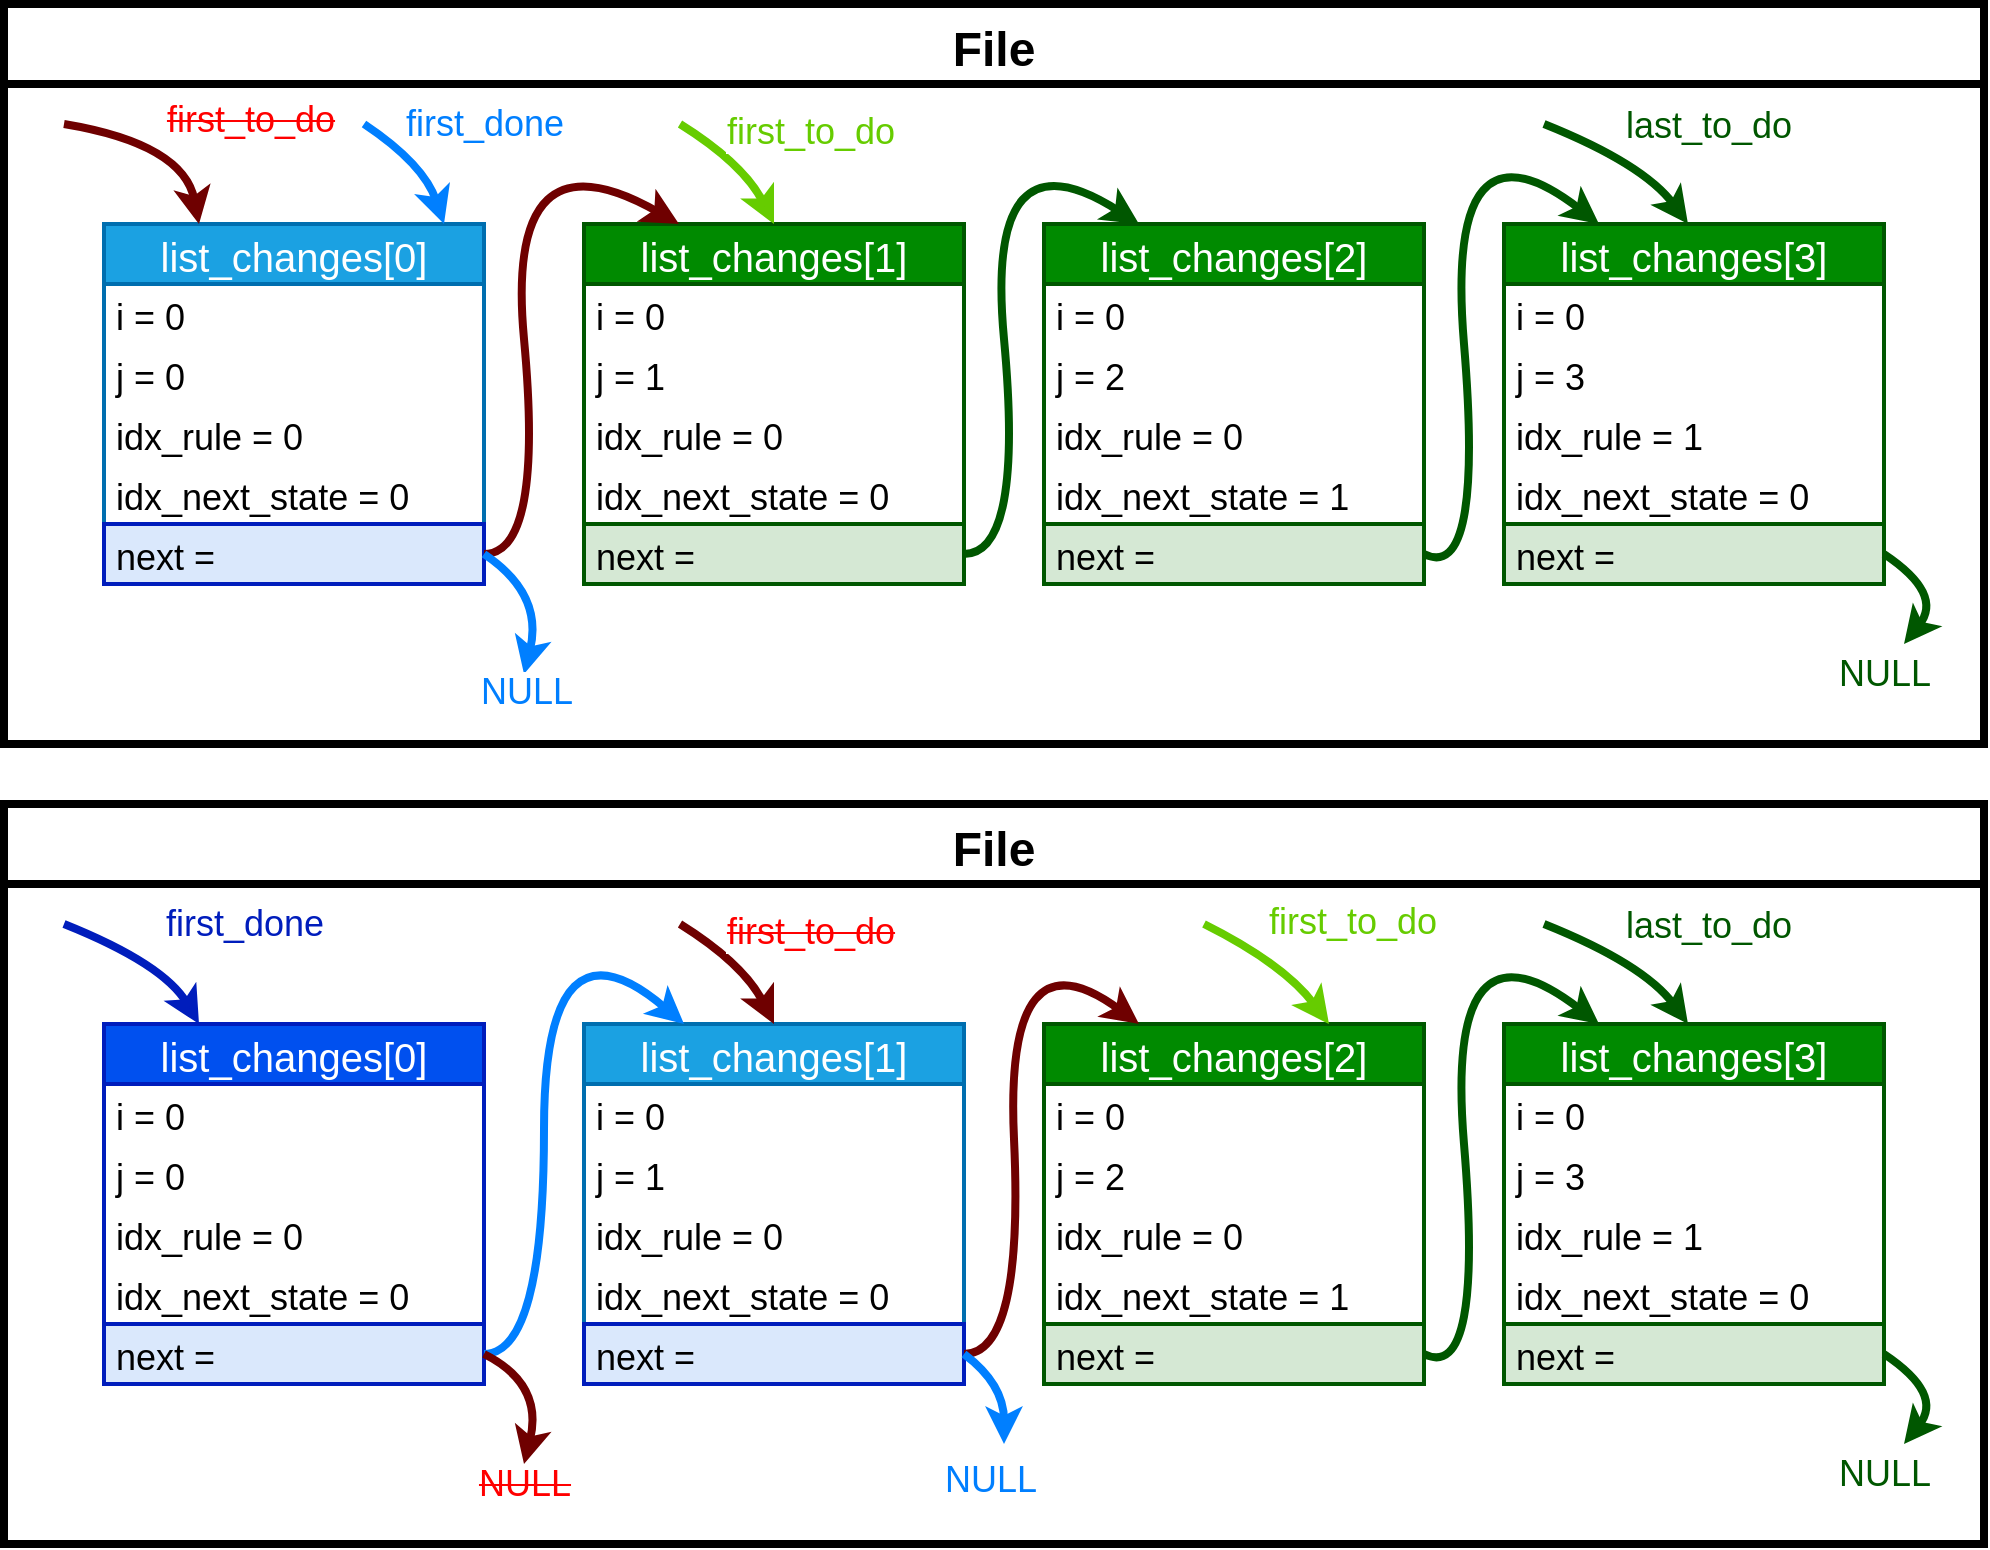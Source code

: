 <mxfile version="15.8.7" type="device"><diagram id="prtHgNgQTEPvFCAcTncT" name="Page-1"><mxGraphModel dx="1422" dy="879" grid="1" gridSize="10" guides="1" tooltips="1" connect="1" arrows="1" fold="1" page="1" pageScale="1" pageWidth="827" pageHeight="1169" math="0" shadow="0"><root><mxCell id="0"/><mxCell id="1" parent="0"/><mxCell id="sNQoP_HgzW2WNexT-OtS-199" value="File" style="swimlane;strokeWidth=4;fontSize=24;startSize=40;" parent="1" vertex="1"><mxGeometry x="340" y="190" width="990" height="370" as="geometry"/></mxCell><mxCell id="sNQoP_HgzW2WNexT-OtS-200" value="list_changes[0]" style="swimlane;fontStyle=0;childLayout=stackLayout;horizontal=1;startSize=30;horizontalStack=0;resizeParent=1;resizeParentMax=0;resizeLast=0;collapsible=1;marginBottom=0;fontSize=20;strokeWidth=2;fillColor=#1ba1e2;strokeColor=#006EAF;fontColor=#ffffff;" parent="sNQoP_HgzW2WNexT-OtS-199" vertex="1"><mxGeometry x="50" y="110" width="190" height="180" as="geometry"/></mxCell><mxCell id="sNQoP_HgzW2WNexT-OtS-201" value="i = 0" style="text;strokeColor=none;fillColor=none;align=left;verticalAlign=middle;spacingLeft=4;spacingRight=4;overflow=hidden;points=[[0,0.5],[1,0.5]];portConstraint=eastwest;rotatable=0;fontSize=18;" parent="sNQoP_HgzW2WNexT-OtS-200" vertex="1"><mxGeometry y="30" width="190" height="30" as="geometry"/></mxCell><mxCell id="sNQoP_HgzW2WNexT-OtS-202" value="j = 0" style="text;strokeColor=none;fillColor=none;align=left;verticalAlign=middle;spacingLeft=4;spacingRight=4;overflow=hidden;points=[[0,0.5],[1,0.5]];portConstraint=eastwest;rotatable=0;fontSize=18;" parent="sNQoP_HgzW2WNexT-OtS-200" vertex="1"><mxGeometry y="60" width="190" height="30" as="geometry"/></mxCell><mxCell id="sNQoP_HgzW2WNexT-OtS-203" value="idx_rule = 0" style="text;strokeColor=none;fillColor=none;align=left;verticalAlign=middle;spacingLeft=4;spacingRight=4;overflow=hidden;points=[[0,0.5],[1,0.5]];portConstraint=eastwest;rotatable=0;fontSize=18;" parent="sNQoP_HgzW2WNexT-OtS-200" vertex="1"><mxGeometry y="90" width="190" height="30" as="geometry"/></mxCell><mxCell id="sNQoP_HgzW2WNexT-OtS-204" value="idx_next_state = 0" style="text;strokeColor=none;fillColor=none;align=left;verticalAlign=middle;spacingLeft=4;spacingRight=4;overflow=hidden;points=[[0,0.5],[1,0.5]];portConstraint=eastwest;rotatable=0;fontSize=18;" parent="sNQoP_HgzW2WNexT-OtS-200" vertex="1"><mxGeometry y="120" width="190" height="30" as="geometry"/></mxCell><mxCell id="sNQoP_HgzW2WNexT-OtS-205" value="next =" style="text;strokeColor=#001DBC;fillColor=#dae8fc;align=left;verticalAlign=middle;spacingLeft=4;spacingRight=4;overflow=hidden;points=[[0,0.5],[1,0.5]];portConstraint=eastwest;rotatable=0;fontSize=18;strokeWidth=2;" parent="sNQoP_HgzW2WNexT-OtS-200" vertex="1"><mxGeometry y="150" width="190" height="30" as="geometry"/></mxCell><mxCell id="sNQoP_HgzW2WNexT-OtS-206" value="list_changes[2]" style="swimlane;fontStyle=0;childLayout=stackLayout;horizontal=1;startSize=30;horizontalStack=0;resizeParent=1;resizeParentMax=0;resizeLast=0;collapsible=1;marginBottom=0;fontSize=20;strokeWidth=2;fillColor=#008a00;strokeColor=#005700;fontColor=#ffffff;" parent="sNQoP_HgzW2WNexT-OtS-199" vertex="1"><mxGeometry x="520" y="110" width="190" height="180" as="geometry"/></mxCell><mxCell id="sNQoP_HgzW2WNexT-OtS-207" value="i = 0" style="text;strokeColor=none;fillColor=none;align=left;verticalAlign=middle;spacingLeft=4;spacingRight=4;overflow=hidden;points=[[0,0.5],[1,0.5]];portConstraint=eastwest;rotatable=0;fontSize=18;" parent="sNQoP_HgzW2WNexT-OtS-206" vertex="1"><mxGeometry y="30" width="190" height="30" as="geometry"/></mxCell><mxCell id="sNQoP_HgzW2WNexT-OtS-208" value="j = 2" style="text;strokeColor=none;fillColor=none;align=left;verticalAlign=middle;spacingLeft=4;spacingRight=4;overflow=hidden;points=[[0,0.5],[1,0.5]];portConstraint=eastwest;rotatable=0;fontSize=18;" parent="sNQoP_HgzW2WNexT-OtS-206" vertex="1"><mxGeometry y="60" width="190" height="30" as="geometry"/></mxCell><mxCell id="sNQoP_HgzW2WNexT-OtS-209" value="idx_rule = 0" style="text;strokeColor=none;fillColor=none;align=left;verticalAlign=middle;spacingLeft=4;spacingRight=4;overflow=hidden;points=[[0,0.5],[1,0.5]];portConstraint=eastwest;rotatable=0;fontSize=18;" parent="sNQoP_HgzW2WNexT-OtS-206" vertex="1"><mxGeometry y="90" width="190" height="30" as="geometry"/></mxCell><mxCell id="sNQoP_HgzW2WNexT-OtS-210" value="idx_next_state = 1" style="text;strokeColor=none;fillColor=none;align=left;verticalAlign=middle;spacingLeft=4;spacingRight=4;overflow=hidden;points=[[0,0.5],[1,0.5]];portConstraint=eastwest;rotatable=0;fontSize=18;" parent="sNQoP_HgzW2WNexT-OtS-206" vertex="1"><mxGeometry y="120" width="190" height="30" as="geometry"/></mxCell><mxCell id="sNQoP_HgzW2WNexT-OtS-211" value="next =" style="text;strokeColor=#005700;fillColor=#d5e8d4;align=left;verticalAlign=middle;spacingLeft=4;spacingRight=4;overflow=hidden;points=[[0,0.5],[1,0.5]];portConstraint=eastwest;rotatable=0;fontSize=18;strokeWidth=2;" parent="sNQoP_HgzW2WNexT-OtS-206" vertex="1"><mxGeometry y="150" width="190" height="30" as="geometry"/></mxCell><mxCell id="sNQoP_HgzW2WNexT-OtS-212" value="list_changes[3]" style="swimlane;fontStyle=0;childLayout=stackLayout;horizontal=1;startSize=30;horizontalStack=0;resizeParent=1;resizeParentMax=0;resizeLast=0;collapsible=1;marginBottom=0;fontSize=20;strokeWidth=2;fillColor=#008a00;strokeColor=#005700;fontColor=#ffffff;" parent="sNQoP_HgzW2WNexT-OtS-199" vertex="1"><mxGeometry x="750" y="110" width="190" height="180" as="geometry"/></mxCell><mxCell id="sNQoP_HgzW2WNexT-OtS-213" value="" style="curved=1;endArrow=classic;html=1;rounded=0;fontSize=18;strokeWidth=4;fillColor=#60a917;strokeColor=#005700;entryX=0.5;entryY=0;entryDx=0;entryDy=0;" parent="sNQoP_HgzW2WNexT-OtS-212" edge="1"><mxGeometry width="50" height="50" relative="1" as="geometry"><mxPoint x="20" y="-50" as="sourcePoint"/><mxPoint x="92" as="targetPoint"/><Array as="points"><mxPoint x="70" y="-30"/></Array></mxGeometry></mxCell><mxCell id="sNQoP_HgzW2WNexT-OtS-214" value="&lt;font&gt;last_to_do&lt;/font&gt;" style="edgeLabel;html=1;align=center;verticalAlign=middle;resizable=0;points=[];fontSize=18;fontColor=#005700;" parent="sNQoP_HgzW2WNexT-OtS-213" vertex="1" connectable="0"><mxGeometry x="0.234" y="-6" relative="1" as="geometry"><mxPoint x="35" y="-25" as="offset"/></mxGeometry></mxCell><mxCell id="sNQoP_HgzW2WNexT-OtS-215" value="i = 0" style="text;strokeColor=none;fillColor=none;align=left;verticalAlign=middle;spacingLeft=4;spacingRight=4;overflow=hidden;points=[[0,0.5],[1,0.5]];portConstraint=eastwest;rotatable=0;fontSize=18;" parent="sNQoP_HgzW2WNexT-OtS-212" vertex="1"><mxGeometry y="30" width="190" height="30" as="geometry"/></mxCell><mxCell id="sNQoP_HgzW2WNexT-OtS-216" value="j = 3" style="text;strokeColor=none;fillColor=none;align=left;verticalAlign=middle;spacingLeft=4;spacingRight=4;overflow=hidden;points=[[0,0.5],[1,0.5]];portConstraint=eastwest;rotatable=0;fontSize=18;" parent="sNQoP_HgzW2WNexT-OtS-212" vertex="1"><mxGeometry y="60" width="190" height="30" as="geometry"/></mxCell><mxCell id="sNQoP_HgzW2WNexT-OtS-217" value="idx_rule = 1" style="text;strokeColor=none;fillColor=none;align=left;verticalAlign=middle;spacingLeft=4;spacingRight=4;overflow=hidden;points=[[0,0.5],[1,0.5]];portConstraint=eastwest;rotatable=0;fontSize=18;" parent="sNQoP_HgzW2WNexT-OtS-212" vertex="1"><mxGeometry y="90" width="190" height="30" as="geometry"/></mxCell><mxCell id="sNQoP_HgzW2WNexT-OtS-218" value="idx_next_state = 0" style="text;strokeColor=none;fillColor=none;align=left;verticalAlign=middle;spacingLeft=4;spacingRight=4;overflow=hidden;points=[[0,0.5],[1,0.5]];portConstraint=eastwest;rotatable=0;fontSize=18;" parent="sNQoP_HgzW2WNexT-OtS-212" vertex="1"><mxGeometry y="120" width="190" height="30" as="geometry"/></mxCell><mxCell id="sNQoP_HgzW2WNexT-OtS-219" value="next =" style="text;strokeColor=#005700;fillColor=#d5e8d4;align=left;verticalAlign=middle;spacingLeft=4;spacingRight=4;overflow=hidden;points=[[0,0.5],[1,0.5]];portConstraint=eastwest;rotatable=0;fontSize=18;strokeWidth=2;" parent="sNQoP_HgzW2WNexT-OtS-212" vertex="1"><mxGeometry y="150" width="190" height="30" as="geometry"/></mxCell><mxCell id="sNQoP_HgzW2WNexT-OtS-220" value="list_changes[1]" style="swimlane;fontStyle=0;childLayout=stackLayout;horizontal=1;startSize=30;horizontalStack=0;resizeParent=1;resizeParentMax=0;resizeLast=0;collapsible=1;marginBottom=0;fontSize=20;strokeWidth=2;fillColor=#008a00;strokeColor=#005700;fontColor=#ffffff;" parent="sNQoP_HgzW2WNexT-OtS-199" vertex="1"><mxGeometry x="290" y="110" width="190" height="180" as="geometry"/></mxCell><mxCell id="sNQoP_HgzW2WNexT-OtS-221" value="i = 0" style="text;strokeColor=none;fillColor=none;align=left;verticalAlign=middle;spacingLeft=4;spacingRight=4;overflow=hidden;points=[[0,0.5],[1,0.5]];portConstraint=eastwest;rotatable=0;fontSize=18;" parent="sNQoP_HgzW2WNexT-OtS-220" vertex="1"><mxGeometry y="30" width="190" height="30" as="geometry"/></mxCell><mxCell id="sNQoP_HgzW2WNexT-OtS-222" value="j = 1" style="text;strokeColor=none;fillColor=none;align=left;verticalAlign=middle;spacingLeft=4;spacingRight=4;overflow=hidden;points=[[0,0.5],[1,0.5]];portConstraint=eastwest;rotatable=0;fontSize=18;" parent="sNQoP_HgzW2WNexT-OtS-220" vertex="1"><mxGeometry y="60" width="190" height="30" as="geometry"/></mxCell><mxCell id="sNQoP_HgzW2WNexT-OtS-223" value="idx_rule = 0" style="text;strokeColor=none;fillColor=none;align=left;verticalAlign=middle;spacingLeft=4;spacingRight=4;overflow=hidden;points=[[0,0.5],[1,0.5]];portConstraint=eastwest;rotatable=0;fontSize=18;" parent="sNQoP_HgzW2WNexT-OtS-220" vertex="1"><mxGeometry y="90" width="190" height="30" as="geometry"/></mxCell><mxCell id="sNQoP_HgzW2WNexT-OtS-224" value="idx_next_state = 0" style="text;strokeColor=none;fillColor=none;align=left;verticalAlign=middle;spacingLeft=4;spacingRight=4;overflow=hidden;points=[[0,0.5],[1,0.5]];portConstraint=eastwest;rotatable=0;fontSize=18;" parent="sNQoP_HgzW2WNexT-OtS-220" vertex="1"><mxGeometry y="120" width="190" height="30" as="geometry"/></mxCell><mxCell id="sNQoP_HgzW2WNexT-OtS-225" value="next =" style="text;strokeColor=#005700;fillColor=#d5e8d4;align=left;verticalAlign=middle;spacingLeft=4;spacingRight=4;overflow=hidden;points=[[0,0.5],[1,0.5]];portConstraint=eastwest;rotatable=0;fontSize=18;strokeWidth=2;" parent="sNQoP_HgzW2WNexT-OtS-220" vertex="1"><mxGeometry y="150" width="190" height="30" as="geometry"/></mxCell><mxCell id="sNQoP_HgzW2WNexT-OtS-226" value="" style="curved=1;endArrow=classic;html=1;rounded=0;fontSize=18;entryX=0.25;entryY=0;entryDx=0;entryDy=0;strokeWidth=4;fillColor=#a20025;strokeColor=#6F0000;exitX=1;exitY=0.5;exitDx=0;exitDy=0;" parent="sNQoP_HgzW2WNexT-OtS-199" source="sNQoP_HgzW2WNexT-OtS-205" target="sNQoP_HgzW2WNexT-OtS-220" edge="1"><mxGeometry width="50" height="50" relative="1" as="geometry"><mxPoint x="190" y="320" as="sourcePoint"/><mxPoint x="275" y="360" as="targetPoint"/><Array as="points"><mxPoint x="270" y="275"/><mxPoint x="250" y="60"/></Array></mxGeometry></mxCell><mxCell id="sNQoP_HgzW2WNexT-OtS-227" value="" style="curved=1;endArrow=classic;html=1;rounded=0;fontSize=18;entryX=0.25;entryY=0;entryDx=0;entryDy=0;strokeWidth=4;fillColor=#d5e8d4;strokeColor=#005700;exitX=1;exitY=0.5;exitDx=0;exitDy=0;" parent="sNQoP_HgzW2WNexT-OtS-199" source="sNQoP_HgzW2WNexT-OtS-225" target="sNQoP_HgzW2WNexT-OtS-206" edge="1"><mxGeometry width="50" height="50" relative="1" as="geometry"><mxPoint x="480" y="275" as="sourcePoint"/><mxPoint x="577.5" y="110" as="targetPoint"/><Array as="points"><mxPoint x="510" y="275"/><mxPoint x="490" y="60"/></Array></mxGeometry></mxCell><mxCell id="sNQoP_HgzW2WNexT-OtS-232" value="" style="curved=1;endArrow=classic;html=1;rounded=0;fontSize=18;entryX=0.25;entryY=0;entryDx=0;entryDy=0;strokeWidth=4;fillColor=#a20025;strokeColor=#6F0000;" parent="sNQoP_HgzW2WNexT-OtS-199" target="sNQoP_HgzW2WNexT-OtS-200" edge="1"><mxGeometry width="50" height="50" relative="1" as="geometry"><mxPoint x="30" y="60" as="sourcePoint"/><mxPoint x="145" y="110" as="targetPoint"/><Array as="points"><mxPoint x="90" y="70"/></Array></mxGeometry></mxCell><mxCell id="sNQoP_HgzW2WNexT-OtS-233" value="&lt;font&gt;&lt;strike&gt;first_to_do&lt;/strike&gt;&lt;/font&gt;" style="edgeLabel;html=1;align=center;verticalAlign=middle;resizable=0;points=[];fontSize=18;fontColor=#FF0000;" parent="sNQoP_HgzW2WNexT-OtS-232" vertex="1" connectable="0"><mxGeometry x="0.234" y="-6" relative="1" as="geometry"><mxPoint x="38" y="-15" as="offset"/></mxGeometry></mxCell><mxCell id="sNQoP_HgzW2WNexT-OtS-234" value="" style="curved=1;endArrow=classic;html=1;rounded=0;fontSize=18;strokeWidth=4;fillColor=#60a917;strokeColor=#005700;exitX=1;exitY=0.5;exitDx=0;exitDy=0;" parent="sNQoP_HgzW2WNexT-OtS-199" source="sNQoP_HgzW2WNexT-OtS-219" edge="1"><mxGeometry width="50" height="50" relative="1" as="geometry"><mxPoint x="940" y="280" as="sourcePoint"/><mxPoint x="950" y="320" as="targetPoint"/><Array as="points"><mxPoint x="970" y="295"/></Array></mxGeometry></mxCell><mxCell id="sNQoP_HgzW2WNexT-OtS-235" value="&lt;font&gt;NULL&lt;/font&gt;" style="edgeLabel;html=1;align=center;verticalAlign=middle;resizable=0;points=[];fontSize=18;fontColor=#005700;" parent="sNQoP_HgzW2WNexT-OtS-234" vertex="1" connectable="0"><mxGeometry x="0.234" y="-6" relative="1" as="geometry"><mxPoint x="-22" y="39" as="offset"/></mxGeometry></mxCell><mxCell id="sNQoP_HgzW2WNexT-OtS-236" value="" style="curved=1;endArrow=classic;html=1;rounded=0;fontSize=18;strokeWidth=4;fillColor=#60a917;strokeColor=#005700;entryX=0.25;entryY=0;entryDx=0;entryDy=0;exitX=1;exitY=0.5;exitDx=0;exitDy=0;" parent="sNQoP_HgzW2WNexT-OtS-199" source="sNQoP_HgzW2WNexT-OtS-211" target="sNQoP_HgzW2WNexT-OtS-212" edge="1"><mxGeometry width="50" height="50" relative="1" as="geometry"><mxPoint x="780" y="70" as="sourcePoint"/><mxPoint x="852" y="120" as="targetPoint"/><Array as="points"><mxPoint x="740" y="290"/><mxPoint x="720" y="50"/></Array></mxGeometry></mxCell><mxCell id="sNQoP_HgzW2WNexT-OtS-237" value="&lt;font color=&quot;#66cc00&quot;&gt;&lt;br&gt;&lt;/font&gt;" style="edgeLabel;html=1;align=center;verticalAlign=middle;resizable=0;points=[];fontSize=18;" parent="sNQoP_HgzW2WNexT-OtS-236" vertex="1" connectable="0"><mxGeometry x="0.234" y="-6" relative="1" as="geometry"><mxPoint x="35" y="-25" as="offset"/></mxGeometry></mxCell><mxCell id="sNQoP_HgzW2WNexT-OtS-238" value="" style="curved=1;endArrow=classic;html=1;rounded=0;fontSize=18;strokeWidth=4;fillColor=#60a917;strokeColor=#66CC00;entryX=0.5;entryY=0;entryDx=0;entryDy=0;" parent="sNQoP_HgzW2WNexT-OtS-199" target="sNQoP_HgzW2WNexT-OtS-220" edge="1"><mxGeometry width="50" height="50" relative="1" as="geometry"><mxPoint x="338" y="60" as="sourcePoint"/><mxPoint x="410" y="110" as="targetPoint"/><Array as="points"><mxPoint x="370" y="80"/></Array></mxGeometry></mxCell><mxCell id="sNQoP_HgzW2WNexT-OtS-239" value="&lt;font color=&quot;#66cc00&quot;&gt;first_to_do&lt;/font&gt;" style="edgeLabel;html=1;align=center;verticalAlign=middle;resizable=0;points=[];fontSize=18;" parent="sNQoP_HgzW2WNexT-OtS-238" vertex="1" connectable="0"><mxGeometry x="0.234" y="-6" relative="1" as="geometry"><mxPoint x="35" y="-25" as="offset"/></mxGeometry></mxCell><mxCell id="sNQoP_HgzW2WNexT-OtS-240" value="" style="curved=1;endArrow=classic;html=1;rounded=0;fontSize=18;strokeWidth=4;fillColor=#1ba1e2;strokeColor=#007FFF;exitX=1;exitY=0.5;exitDx=0;exitDy=0;" parent="sNQoP_HgzW2WNexT-OtS-199" source="sNQoP_HgzW2WNexT-OtS-205" edge="1"><mxGeometry width="50" height="50" relative="1" as="geometry"><mxPoint x="240" y="280" as="sourcePoint"/><mxPoint x="260" y="335" as="targetPoint"/><Array as="points"><mxPoint x="270" y="295"/></Array></mxGeometry></mxCell><mxCell id="sNQoP_HgzW2WNexT-OtS-241" value="&lt;font color=&quot;#007fff&quot;&gt;NULL&lt;/font&gt;" style="edgeLabel;html=1;align=center;verticalAlign=middle;resizable=0;points=[];fontSize=18;" parent="sNQoP_HgzW2WNexT-OtS-240" vertex="1" connectable="0"><mxGeometry x="0.234" y="-6" relative="1" as="geometry"><mxPoint x="-1" y="39" as="offset"/></mxGeometry></mxCell><mxCell id="sNQoP_HgzW2WNexT-OtS-242" value="" style="curved=1;endArrow=classic;html=1;rounded=0;fontSize=18;strokeWidth=4;fillColor=#1ba1e2;strokeColor=#007FFF;" parent="sNQoP_HgzW2WNexT-OtS-199" edge="1"><mxGeometry width="50" height="50" relative="1" as="geometry"><mxPoint x="180" y="60" as="sourcePoint"/><mxPoint x="220" y="110" as="targetPoint"/><Array as="points"><mxPoint x="210" y="80"/></Array></mxGeometry></mxCell><mxCell id="sNQoP_HgzW2WNexT-OtS-243" value="&lt;font color=&quot;#007fff&quot;&gt;first_done&lt;/font&gt;" style="edgeLabel;html=1;align=center;verticalAlign=middle;resizable=0;points=[];fontSize=18;" parent="sNQoP_HgzW2WNexT-OtS-242" vertex="1" connectable="0"><mxGeometry x="0.234" y="-6" relative="1" as="geometry"><mxPoint x="34" y="-28" as="offset"/></mxGeometry></mxCell><mxCell id="sNQoP_HgzW2WNexT-OtS-244" value="File" style="swimlane;strokeWidth=4;fontSize=24;startSize=40;" parent="1" vertex="1"><mxGeometry x="340" y="590" width="990" height="370" as="geometry"/></mxCell><mxCell id="sNQoP_HgzW2WNexT-OtS-245" value="list_changes[0]" style="swimlane;fontStyle=0;childLayout=stackLayout;horizontal=1;startSize=30;horizontalStack=0;resizeParent=1;resizeParentMax=0;resizeLast=0;collapsible=1;marginBottom=0;fontSize=20;strokeWidth=2;fillColor=#0050ef;strokeColor=#001DBC;fontColor=#ffffff;" parent="sNQoP_HgzW2WNexT-OtS-244" vertex="1"><mxGeometry x="50" y="110" width="190" height="180" as="geometry"/></mxCell><mxCell id="sNQoP_HgzW2WNexT-OtS-246" value="i = 0" style="text;strokeColor=none;fillColor=none;align=left;verticalAlign=middle;spacingLeft=4;spacingRight=4;overflow=hidden;points=[[0,0.5],[1,0.5]];portConstraint=eastwest;rotatable=0;fontSize=18;" parent="sNQoP_HgzW2WNexT-OtS-245" vertex="1"><mxGeometry y="30" width="190" height="30" as="geometry"/></mxCell><mxCell id="sNQoP_HgzW2WNexT-OtS-247" value="j = 0" style="text;strokeColor=none;fillColor=none;align=left;verticalAlign=middle;spacingLeft=4;spacingRight=4;overflow=hidden;points=[[0,0.5],[1,0.5]];portConstraint=eastwest;rotatable=0;fontSize=18;" parent="sNQoP_HgzW2WNexT-OtS-245" vertex="1"><mxGeometry y="60" width="190" height="30" as="geometry"/></mxCell><mxCell id="sNQoP_HgzW2WNexT-OtS-248" value="idx_rule = 0" style="text;strokeColor=none;fillColor=none;align=left;verticalAlign=middle;spacingLeft=4;spacingRight=4;overflow=hidden;points=[[0,0.5],[1,0.5]];portConstraint=eastwest;rotatable=0;fontSize=18;" parent="sNQoP_HgzW2WNexT-OtS-245" vertex="1"><mxGeometry y="90" width="190" height="30" as="geometry"/></mxCell><mxCell id="sNQoP_HgzW2WNexT-OtS-249" value="idx_next_state = 0" style="text;strokeColor=none;fillColor=none;align=left;verticalAlign=middle;spacingLeft=4;spacingRight=4;overflow=hidden;points=[[0,0.5],[1,0.5]];portConstraint=eastwest;rotatable=0;fontSize=18;" parent="sNQoP_HgzW2WNexT-OtS-245" vertex="1"><mxGeometry y="120" width="190" height="30" as="geometry"/></mxCell><mxCell id="sNQoP_HgzW2WNexT-OtS-250" value="next =" style="text;strokeColor=#001DBC;fillColor=#dae8fc;align=left;verticalAlign=middle;spacingLeft=4;spacingRight=4;overflow=hidden;points=[[0,0.5],[1,0.5]];portConstraint=eastwest;rotatable=0;fontSize=18;strokeWidth=2;" parent="sNQoP_HgzW2WNexT-OtS-245" vertex="1"><mxGeometry y="150" width="190" height="30" as="geometry"/></mxCell><mxCell id="sNQoP_HgzW2WNexT-OtS-251" value="list_changes[2]" style="swimlane;fontStyle=0;childLayout=stackLayout;horizontal=1;startSize=30;horizontalStack=0;resizeParent=1;resizeParentMax=0;resizeLast=0;collapsible=1;marginBottom=0;fontSize=20;strokeWidth=2;fillColor=#008a00;strokeColor=#005700;fontColor=#ffffff;" parent="sNQoP_HgzW2WNexT-OtS-244" vertex="1"><mxGeometry x="520" y="110" width="190" height="180" as="geometry"/></mxCell><mxCell id="sNQoP_HgzW2WNexT-OtS-252" value="i = 0" style="text;strokeColor=none;fillColor=none;align=left;verticalAlign=middle;spacingLeft=4;spacingRight=4;overflow=hidden;points=[[0,0.5],[1,0.5]];portConstraint=eastwest;rotatable=0;fontSize=18;" parent="sNQoP_HgzW2WNexT-OtS-251" vertex="1"><mxGeometry y="30" width="190" height="30" as="geometry"/></mxCell><mxCell id="sNQoP_HgzW2WNexT-OtS-253" value="j = 2" style="text;strokeColor=none;fillColor=none;align=left;verticalAlign=middle;spacingLeft=4;spacingRight=4;overflow=hidden;points=[[0,0.5],[1,0.5]];portConstraint=eastwest;rotatable=0;fontSize=18;" parent="sNQoP_HgzW2WNexT-OtS-251" vertex="1"><mxGeometry y="60" width="190" height="30" as="geometry"/></mxCell><mxCell id="sNQoP_HgzW2WNexT-OtS-254" value="idx_rule = 0" style="text;strokeColor=none;fillColor=none;align=left;verticalAlign=middle;spacingLeft=4;spacingRight=4;overflow=hidden;points=[[0,0.5],[1,0.5]];portConstraint=eastwest;rotatable=0;fontSize=18;" parent="sNQoP_HgzW2WNexT-OtS-251" vertex="1"><mxGeometry y="90" width="190" height="30" as="geometry"/></mxCell><mxCell id="sNQoP_HgzW2WNexT-OtS-255" value="idx_next_state = 1" style="text;strokeColor=none;fillColor=none;align=left;verticalAlign=middle;spacingLeft=4;spacingRight=4;overflow=hidden;points=[[0,0.5],[1,0.5]];portConstraint=eastwest;rotatable=0;fontSize=18;" parent="sNQoP_HgzW2WNexT-OtS-251" vertex="1"><mxGeometry y="120" width="190" height="30" as="geometry"/></mxCell><mxCell id="sNQoP_HgzW2WNexT-OtS-256" value="next =" style="text;strokeColor=#005700;fillColor=#d5e8d4;align=left;verticalAlign=middle;spacingLeft=4;spacingRight=4;overflow=hidden;points=[[0,0.5],[1,0.5]];portConstraint=eastwest;rotatable=0;fontSize=18;strokeWidth=2;" parent="sNQoP_HgzW2WNexT-OtS-251" vertex="1"><mxGeometry y="150" width="190" height="30" as="geometry"/></mxCell><mxCell id="sNQoP_HgzW2WNexT-OtS-257" value="list_changes[3]" style="swimlane;fontStyle=0;childLayout=stackLayout;horizontal=1;startSize=30;horizontalStack=0;resizeParent=1;resizeParentMax=0;resizeLast=0;collapsible=1;marginBottom=0;fontSize=20;strokeWidth=2;fillColor=#008a00;strokeColor=#005700;fontColor=#ffffff;" parent="sNQoP_HgzW2WNexT-OtS-244" vertex="1"><mxGeometry x="750" y="110" width="190" height="180" as="geometry"/></mxCell><mxCell id="sNQoP_HgzW2WNexT-OtS-258" value="" style="curved=1;endArrow=classic;html=1;rounded=0;fontSize=18;strokeWidth=4;fillColor=#60a917;strokeColor=#005700;entryX=0.5;entryY=0;entryDx=0;entryDy=0;" parent="sNQoP_HgzW2WNexT-OtS-257" edge="1"><mxGeometry width="50" height="50" relative="1" as="geometry"><mxPoint x="20" y="-50" as="sourcePoint"/><mxPoint x="92" as="targetPoint"/><Array as="points"><mxPoint x="70" y="-30"/></Array></mxGeometry></mxCell><mxCell id="sNQoP_HgzW2WNexT-OtS-259" value="&lt;font&gt;last_to_do&lt;/font&gt;" style="edgeLabel;html=1;align=center;verticalAlign=middle;resizable=0;points=[];fontSize=18;fontColor=#005700;" parent="sNQoP_HgzW2WNexT-OtS-258" vertex="1" connectable="0"><mxGeometry x="0.234" y="-6" relative="1" as="geometry"><mxPoint x="35" y="-25" as="offset"/></mxGeometry></mxCell><mxCell id="sNQoP_HgzW2WNexT-OtS-260" value="i = 0" style="text;strokeColor=none;fillColor=none;align=left;verticalAlign=middle;spacingLeft=4;spacingRight=4;overflow=hidden;points=[[0,0.5],[1,0.5]];portConstraint=eastwest;rotatable=0;fontSize=18;" parent="sNQoP_HgzW2WNexT-OtS-257" vertex="1"><mxGeometry y="30" width="190" height="30" as="geometry"/></mxCell><mxCell id="sNQoP_HgzW2WNexT-OtS-261" value="j = 3" style="text;strokeColor=none;fillColor=none;align=left;verticalAlign=middle;spacingLeft=4;spacingRight=4;overflow=hidden;points=[[0,0.5],[1,0.5]];portConstraint=eastwest;rotatable=0;fontSize=18;" parent="sNQoP_HgzW2WNexT-OtS-257" vertex="1"><mxGeometry y="60" width="190" height="30" as="geometry"/></mxCell><mxCell id="sNQoP_HgzW2WNexT-OtS-262" value="idx_rule = 1" style="text;strokeColor=none;fillColor=none;align=left;verticalAlign=middle;spacingLeft=4;spacingRight=4;overflow=hidden;points=[[0,0.5],[1,0.5]];portConstraint=eastwest;rotatable=0;fontSize=18;" parent="sNQoP_HgzW2WNexT-OtS-257" vertex="1"><mxGeometry y="90" width="190" height="30" as="geometry"/></mxCell><mxCell id="sNQoP_HgzW2WNexT-OtS-263" value="idx_next_state = 0" style="text;strokeColor=none;fillColor=none;align=left;verticalAlign=middle;spacingLeft=4;spacingRight=4;overflow=hidden;points=[[0,0.5],[1,0.5]];portConstraint=eastwest;rotatable=0;fontSize=18;" parent="sNQoP_HgzW2WNexT-OtS-257" vertex="1"><mxGeometry y="120" width="190" height="30" as="geometry"/></mxCell><mxCell id="sNQoP_HgzW2WNexT-OtS-264" value="next =" style="text;strokeColor=#005700;fillColor=#d5e8d4;align=left;verticalAlign=middle;spacingLeft=4;spacingRight=4;overflow=hidden;points=[[0,0.5],[1,0.5]];portConstraint=eastwest;rotatable=0;fontSize=18;strokeWidth=2;" parent="sNQoP_HgzW2WNexT-OtS-257" vertex="1"><mxGeometry y="150" width="190" height="30" as="geometry"/></mxCell><mxCell id="sNQoP_HgzW2WNexT-OtS-265" value="list_changes[1]" style="swimlane;fontStyle=0;childLayout=stackLayout;horizontal=1;startSize=30;horizontalStack=0;resizeParent=1;resizeParentMax=0;resizeLast=0;collapsible=1;marginBottom=0;fontSize=20;strokeWidth=2;fillColor=#1ba1e2;strokeColor=#006EAF;fontColor=#ffffff;" parent="sNQoP_HgzW2WNexT-OtS-244" vertex="1"><mxGeometry x="290" y="110" width="190" height="180" as="geometry"/></mxCell><mxCell id="sNQoP_HgzW2WNexT-OtS-266" value="i = 0" style="text;strokeColor=none;fillColor=none;align=left;verticalAlign=middle;spacingLeft=4;spacingRight=4;overflow=hidden;points=[[0,0.5],[1,0.5]];portConstraint=eastwest;rotatable=0;fontSize=18;" parent="sNQoP_HgzW2WNexT-OtS-265" vertex="1"><mxGeometry y="30" width="190" height="30" as="geometry"/></mxCell><mxCell id="sNQoP_HgzW2WNexT-OtS-267" value="j = 1" style="text;strokeColor=none;fillColor=none;align=left;verticalAlign=middle;spacingLeft=4;spacingRight=4;overflow=hidden;points=[[0,0.5],[1,0.5]];portConstraint=eastwest;rotatable=0;fontSize=18;" parent="sNQoP_HgzW2WNexT-OtS-265" vertex="1"><mxGeometry y="60" width="190" height="30" as="geometry"/></mxCell><mxCell id="sNQoP_HgzW2WNexT-OtS-268" value="idx_rule = 0" style="text;strokeColor=none;fillColor=none;align=left;verticalAlign=middle;spacingLeft=4;spacingRight=4;overflow=hidden;points=[[0,0.5],[1,0.5]];portConstraint=eastwest;rotatable=0;fontSize=18;" parent="sNQoP_HgzW2WNexT-OtS-265" vertex="1"><mxGeometry y="90" width="190" height="30" as="geometry"/></mxCell><mxCell id="sNQoP_HgzW2WNexT-OtS-269" value="idx_next_state = 0" style="text;strokeColor=none;fillColor=none;align=left;verticalAlign=middle;spacingLeft=4;spacingRight=4;overflow=hidden;points=[[0,0.5],[1,0.5]];portConstraint=eastwest;rotatable=0;fontSize=18;" parent="sNQoP_HgzW2WNexT-OtS-265" vertex="1"><mxGeometry y="120" width="190" height="30" as="geometry"/></mxCell><mxCell id="sNQoP_HgzW2WNexT-OtS-295" value="next =" style="text;strokeColor=#001DBC;fillColor=#dae8fc;align=left;verticalAlign=middle;spacingLeft=4;spacingRight=4;overflow=hidden;points=[[0,0.5],[1,0.5]];portConstraint=eastwest;rotatable=0;fontSize=18;strokeWidth=2;" parent="sNQoP_HgzW2WNexT-OtS-265" vertex="1"><mxGeometry y="150" width="190" height="30" as="geometry"/></mxCell><mxCell id="sNQoP_HgzW2WNexT-OtS-272" value="" style="curved=1;endArrow=classic;html=1;rounded=0;fontSize=18;entryX=0.25;entryY=0;entryDx=0;entryDy=0;strokeWidth=4;fillColor=#a20025;strokeColor=#6F0000;exitX=1;exitY=0.5;exitDx=0;exitDy=0;" parent="sNQoP_HgzW2WNexT-OtS-244" target="sNQoP_HgzW2WNexT-OtS-251" edge="1"><mxGeometry width="50" height="50" relative="1" as="geometry"><mxPoint x="480" y="275" as="sourcePoint"/><mxPoint x="577.5" y="110" as="targetPoint"/><Array as="points"><mxPoint x="510" y="275"/><mxPoint x="500" y="60"/></Array></mxGeometry></mxCell><mxCell id="sNQoP_HgzW2WNexT-OtS-275" value="" style="curved=1;endArrow=classic;html=1;rounded=0;fontSize=18;strokeWidth=4;fillColor=#60a917;strokeColor=#005700;exitX=1;exitY=0.5;exitDx=0;exitDy=0;" parent="sNQoP_HgzW2WNexT-OtS-244" source="sNQoP_HgzW2WNexT-OtS-264" edge="1"><mxGeometry width="50" height="50" relative="1" as="geometry"><mxPoint x="940" y="280" as="sourcePoint"/><mxPoint x="950" y="320" as="targetPoint"/><Array as="points"><mxPoint x="970" y="295"/></Array></mxGeometry></mxCell><mxCell id="sNQoP_HgzW2WNexT-OtS-276" value="&lt;font&gt;NULL&lt;/font&gt;" style="edgeLabel;html=1;align=center;verticalAlign=middle;resizable=0;points=[];fontSize=18;fontColor=#005700;" parent="sNQoP_HgzW2WNexT-OtS-275" vertex="1" connectable="0"><mxGeometry x="0.234" y="-6" relative="1" as="geometry"><mxPoint x="-22" y="39" as="offset"/></mxGeometry></mxCell><mxCell id="sNQoP_HgzW2WNexT-OtS-277" value="" style="curved=1;endArrow=classic;html=1;rounded=0;fontSize=18;strokeWidth=4;fillColor=#60a917;strokeColor=#005700;entryX=0.25;entryY=0;entryDx=0;entryDy=0;exitX=1;exitY=0.5;exitDx=0;exitDy=0;" parent="sNQoP_HgzW2WNexT-OtS-244" source="sNQoP_HgzW2WNexT-OtS-256" target="sNQoP_HgzW2WNexT-OtS-257" edge="1"><mxGeometry width="50" height="50" relative="1" as="geometry"><mxPoint x="780" y="70" as="sourcePoint"/><mxPoint x="852" y="120" as="targetPoint"/><Array as="points"><mxPoint x="740" y="290"/><mxPoint x="720" y="50"/></Array></mxGeometry></mxCell><mxCell id="sNQoP_HgzW2WNexT-OtS-278" value="&lt;font color=&quot;#66cc00&quot;&gt;&lt;br&gt;&lt;/font&gt;" style="edgeLabel;html=1;align=center;verticalAlign=middle;resizable=0;points=[];fontSize=18;" parent="sNQoP_HgzW2WNexT-OtS-277" vertex="1" connectable="0"><mxGeometry x="0.234" y="-6" relative="1" as="geometry"><mxPoint x="35" y="-25" as="offset"/></mxGeometry></mxCell><mxCell id="sNQoP_HgzW2WNexT-OtS-279" value="" style="curved=1;endArrow=classic;html=1;rounded=0;fontSize=18;strokeWidth=4;fillColor=#a20025;strokeColor=#6F0000;entryX=0.5;entryY=0;entryDx=0;entryDy=0;" parent="sNQoP_HgzW2WNexT-OtS-244" target="sNQoP_HgzW2WNexT-OtS-265" edge="1"><mxGeometry width="50" height="50" relative="1" as="geometry"><mxPoint x="338" y="60" as="sourcePoint"/><mxPoint x="410" y="110" as="targetPoint"/><Array as="points"><mxPoint x="370" y="80"/></Array></mxGeometry></mxCell><mxCell id="sNQoP_HgzW2WNexT-OtS-280" value="&lt;font color=&quot;#ff0000&quot;&gt;&lt;strike&gt;first_to_do&lt;/strike&gt;&lt;/font&gt;" style="edgeLabel;html=1;align=center;verticalAlign=middle;resizable=0;points=[];fontSize=18;" parent="sNQoP_HgzW2WNexT-OtS-279" vertex="1" connectable="0"><mxGeometry x="0.234" y="-6" relative="1" as="geometry"><mxPoint x="35" y="-25" as="offset"/></mxGeometry></mxCell><mxCell id="sNQoP_HgzW2WNexT-OtS-283" value="" style="curved=1;endArrow=classic;html=1;rounded=0;fontSize=18;strokeWidth=4;fillColor=#0050ef;strokeColor=#001DBC;entryX=0.25;entryY=0;entryDx=0;entryDy=0;" parent="sNQoP_HgzW2WNexT-OtS-244" target="sNQoP_HgzW2WNexT-OtS-245" edge="1"><mxGeometry width="50" height="50" relative="1" as="geometry"><mxPoint x="30" y="60" as="sourcePoint"/><mxPoint x="220" y="110" as="targetPoint"/><Array as="points"><mxPoint x="80" y="80"/></Array></mxGeometry></mxCell><mxCell id="sNQoP_HgzW2WNexT-OtS-284" value="&lt;font color=&quot;#001dbc&quot;&gt;first_done&lt;/font&gt;" style="edgeLabel;html=1;align=center;verticalAlign=middle;resizable=0;points=[];fontSize=18;" parent="sNQoP_HgzW2WNexT-OtS-283" vertex="1" connectable="0"><mxGeometry x="0.234" y="-6" relative="1" as="geometry"><mxPoint x="45" y="-24" as="offset"/></mxGeometry></mxCell><mxCell id="sNQoP_HgzW2WNexT-OtS-290" value="" style="curved=1;endArrow=classic;html=1;rounded=0;fontSize=18;strokeWidth=4;fillColor=#1ba1e2;strokeColor=#007FFF;exitX=1;exitY=0.5;exitDx=0;exitDy=0;" parent="sNQoP_HgzW2WNexT-OtS-244" edge="1"><mxGeometry width="50" height="50" relative="1" as="geometry"><mxPoint x="480" y="275" as="sourcePoint"/><mxPoint x="500" y="320" as="targetPoint"/><Array as="points"><mxPoint x="500" y="290"/></Array></mxGeometry></mxCell><mxCell id="sNQoP_HgzW2WNexT-OtS-291" value="&lt;font color=&quot;#007fff&quot;&gt;NULL&lt;/font&gt;" style="edgeLabel;html=1;align=center;verticalAlign=middle;resizable=0;points=[];fontSize=18;" parent="sNQoP_HgzW2WNexT-OtS-290" vertex="1" connectable="0"><mxGeometry x="0.234" y="-6" relative="1" as="geometry"><mxPoint x="-1" y="39" as="offset"/></mxGeometry></mxCell><mxCell id="sNQoP_HgzW2WNexT-OtS-292" value="" style="curved=1;endArrow=classic;html=1;rounded=0;fontSize=18;strokeWidth=4;fillColor=#60a917;strokeColor=#66CC00;entryX=0.75;entryY=0;entryDx=0;entryDy=0;" parent="sNQoP_HgzW2WNexT-OtS-244" target="sNQoP_HgzW2WNexT-OtS-251" edge="1"><mxGeometry width="50" height="50" relative="1" as="geometry"><mxPoint x="600" y="60" as="sourcePoint"/><mxPoint x="657" y="110" as="targetPoint"/><Array as="points"><mxPoint x="640" y="80"/></Array></mxGeometry></mxCell><mxCell id="sNQoP_HgzW2WNexT-OtS-293" value="&lt;font color=&quot;#66cc00&quot;&gt;first_to_do&lt;/font&gt;" style="edgeLabel;html=1;align=center;verticalAlign=middle;resizable=0;points=[];fontSize=18;" parent="sNQoP_HgzW2WNexT-OtS-292" vertex="1" connectable="0"><mxGeometry x="0.234" y="-6" relative="1" as="geometry"><mxPoint x="35" y="-29" as="offset"/></mxGeometry></mxCell><mxCell id="sNQoP_HgzW2WNexT-OtS-294" value="" style="curved=1;endArrow=classic;html=1;rounded=0;fontSize=18;strokeWidth=4;fillColor=#1ba1e2;strokeColor=#007FFF;exitX=1;exitY=0.5;exitDx=0;exitDy=0;" parent="sNQoP_HgzW2WNexT-OtS-244" source="sNQoP_HgzW2WNexT-OtS-250" edge="1"><mxGeometry width="50" height="50" relative="1" as="geometry"><mxPoint x="250" y="275" as="sourcePoint"/><mxPoint x="340" y="110" as="targetPoint"/><Array as="points"><mxPoint x="270" y="275"/><mxPoint x="270" y="50"/></Array></mxGeometry></mxCell><mxCell id="sNQoP_HgzW2WNexT-OtS-285" value="" style="curved=1;endArrow=classic;html=1;rounded=0;fontSize=18;strokeWidth=4;fillColor=#a20025;strokeColor=#6F0000;exitX=1;exitY=0.5;exitDx=0;exitDy=0;" parent="sNQoP_HgzW2WNexT-OtS-244" source="sNQoP_HgzW2WNexT-OtS-250" edge="1"><mxGeometry width="50" height="50" relative="1" as="geometry"><mxPoint x="170" y="320" as="sourcePoint"/><mxPoint x="260" y="330" as="targetPoint"/><Array as="points"><mxPoint x="270" y="290"/></Array></mxGeometry></mxCell><mxCell id="sNQoP_HgzW2WNexT-OtS-286" value="&lt;font color=&quot;#ff0000&quot;&gt;&lt;strike&gt;NULL&lt;/strike&gt;&lt;/font&gt;" style="edgeLabel;html=1;align=center;verticalAlign=middle;resizable=0;points=[];fontSize=18;" parent="sNQoP_HgzW2WNexT-OtS-285" vertex="1" connectable="0"><mxGeometry x="0.234" y="-6" relative="1" as="geometry"><mxPoint x="-1" y="39" as="offset"/></mxGeometry></mxCell></root></mxGraphModel></diagram></mxfile>